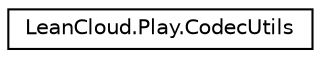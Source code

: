 digraph "Graphical Class Hierarchy"
{
  edge [fontname="Helvetica",fontsize="10",labelfontname="Helvetica",labelfontsize="10"];
  node [fontname="Helvetica",fontsize="10",shape=record];
  rankdir="LR";
  Node1 [label="LeanCloud.Play.CodecUtils",height=0.2,width=0.4,color="black", fillcolor="white", style="filled",URL="$classLeanCloud_1_1Play_1_1CodecUtils.htm",tooltip="序列化工具类 "];
}
